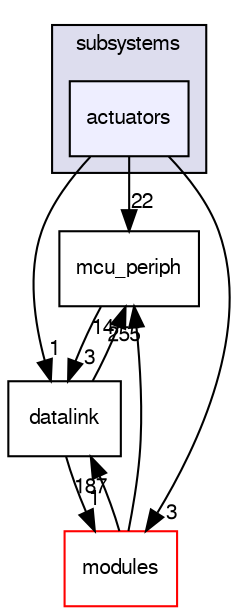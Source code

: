 digraph "sw/airborne/subsystems/actuators" {
  compound=true
  node [ fontsize="10", fontname="FreeSans"];
  edge [ labelfontsize="10", labelfontname="FreeSans"];
  subgraph clusterdir_12d6ec7aac5a4a9b8cee17e35022d7c7 {
    graph [ bgcolor="#ddddee", pencolor="black", label="subsystems" fontname="FreeSans", fontsize="10", URL="dir_12d6ec7aac5a4a9b8cee17e35022d7c7.html"]
  dir_27687546688cef5dbb42803ce993f4c4 [shape=box, label="actuators", style="filled", fillcolor="#eeeeff", pencolor="black", URL="dir_27687546688cef5dbb42803ce993f4c4.html"];
  }
  dir_1ca43f6a116d741d80fb1d0555a2b198 [shape=box label="mcu_periph" URL="dir_1ca43f6a116d741d80fb1d0555a2b198.html"];
  dir_6567a5a7be991f15b7628b3b0eb084bd [shape=box label="datalink" URL="dir_6567a5a7be991f15b7628b3b0eb084bd.html"];
  dir_c2abcdd6ccb39c3582929c0e3f5651c2 [shape=box label="modules" fillcolor="white" style="filled" color="red" URL="dir_c2abcdd6ccb39c3582929c0e3f5651c2.html"];
  dir_27687546688cef5dbb42803ce993f4c4->dir_1ca43f6a116d741d80fb1d0555a2b198 [headlabel="22", labeldistance=1.5 headhref="dir_000122_000120.html"];
  dir_27687546688cef5dbb42803ce993f4c4->dir_6567a5a7be991f15b7628b3b0eb084bd [headlabel="1", labeldistance=1.5 headhref="dir_000122_000052.html"];
  dir_27687546688cef5dbb42803ce993f4c4->dir_c2abcdd6ccb39c3582929c0e3f5651c2 [headlabel="3", labeldistance=1.5 headhref="dir_000122_000046.html"];
  dir_1ca43f6a116d741d80fb1d0555a2b198->dir_6567a5a7be991f15b7628b3b0eb084bd [headlabel="3", labeldistance=1.5 headhref="dir_000120_000052.html"];
  dir_6567a5a7be991f15b7628b3b0eb084bd->dir_1ca43f6a116d741d80fb1d0555a2b198 [headlabel="14", labeldistance=1.5 headhref="dir_000052_000120.html"];
  dir_6567a5a7be991f15b7628b3b0eb084bd->dir_c2abcdd6ccb39c3582929c0e3f5651c2 [headlabel="1", labeldistance=1.5 headhref="dir_000052_000046.html"];
  dir_c2abcdd6ccb39c3582929c0e3f5651c2->dir_1ca43f6a116d741d80fb1d0555a2b198 [headlabel="255", labeldistance=1.5 headhref="dir_000046_000120.html"];
  dir_c2abcdd6ccb39c3582929c0e3f5651c2->dir_6567a5a7be991f15b7628b3b0eb084bd [headlabel="187", labeldistance=1.5 headhref="dir_000046_000052.html"];
}
